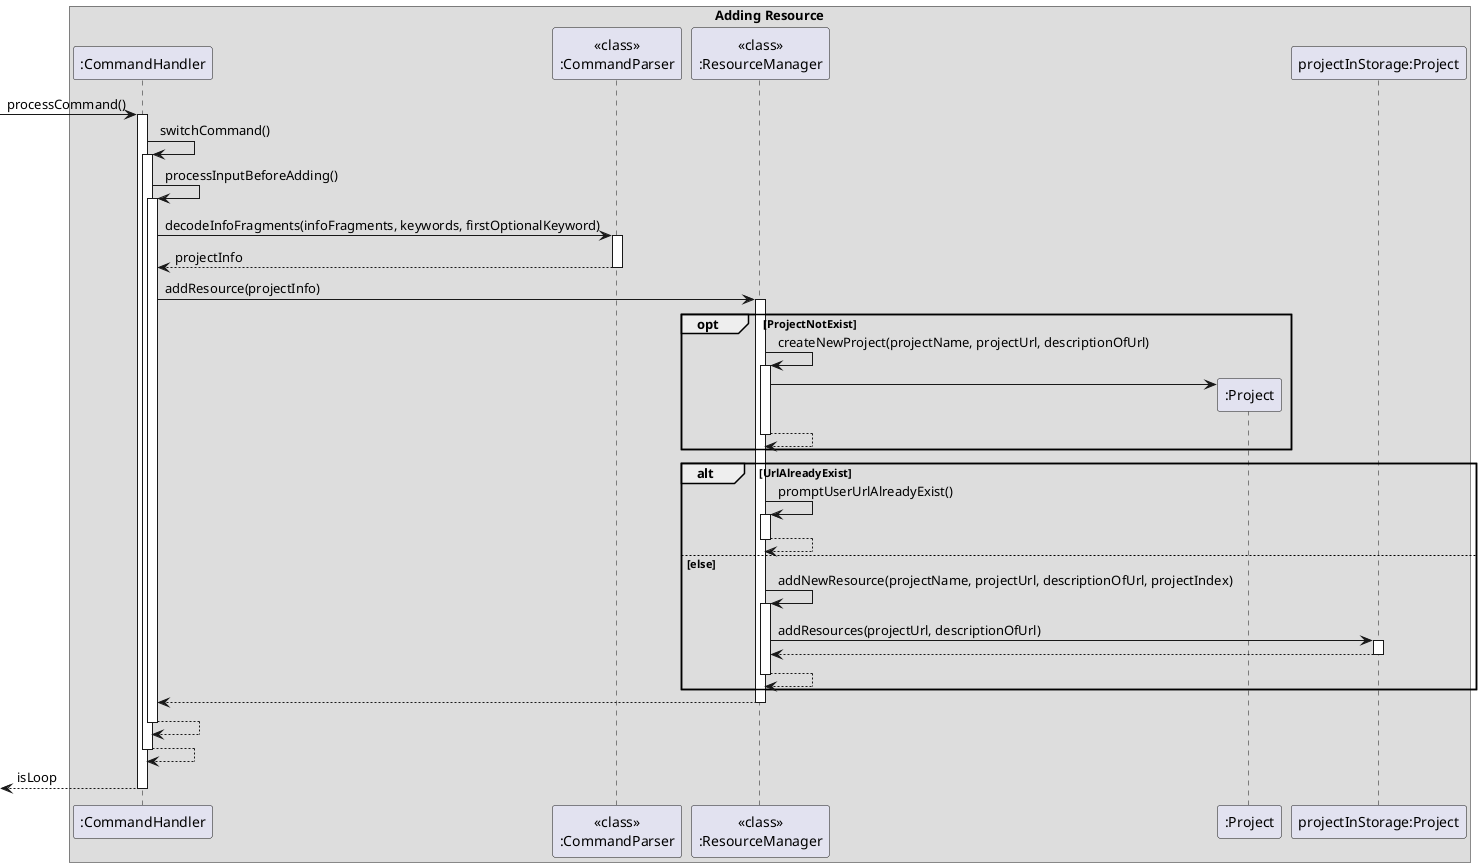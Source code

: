 @startuml

box Adding Resource
participant ":CommandHandler" as CH
participant "<<class>>\n:CommandParser" as CP
participant "<<class>>\n:ResourceManager" as RM
participant ":Project" as P1
participant "projectInStorage:Project" as P2

[-> CH: processCommand()
activate CH

CH -> CH: switchCommand()
activate CH

CH -> CH: processInputBeforeAdding()
activate CH

CH -> CP: decodeInfoFragments(infoFragments, keywords, firstOptionalKeyword)
activate CP
return projectInfo

CH -> RM: addResource(projectInfo)
activate RM
opt ProjectNotExist
    RM -> RM: createNewProject(projectName, projectUrl, descriptionOfUrl)
    activate RM
    create P1
    RM -> P1:
    return
end

alt UrlAlreadyExist
    RM -> RM: promptUserUrlAlreadyExist()
    activate RM
    return
else else
    RM -> RM: addNewResource(projectName, projectUrl, descriptionOfUrl, projectIndex)
    activate RM
    RM -> P2: addResources(projectUrl, descriptionOfUrl)
    activate P2
    return
    return
end

return
return
return
return isLoop

@enduml